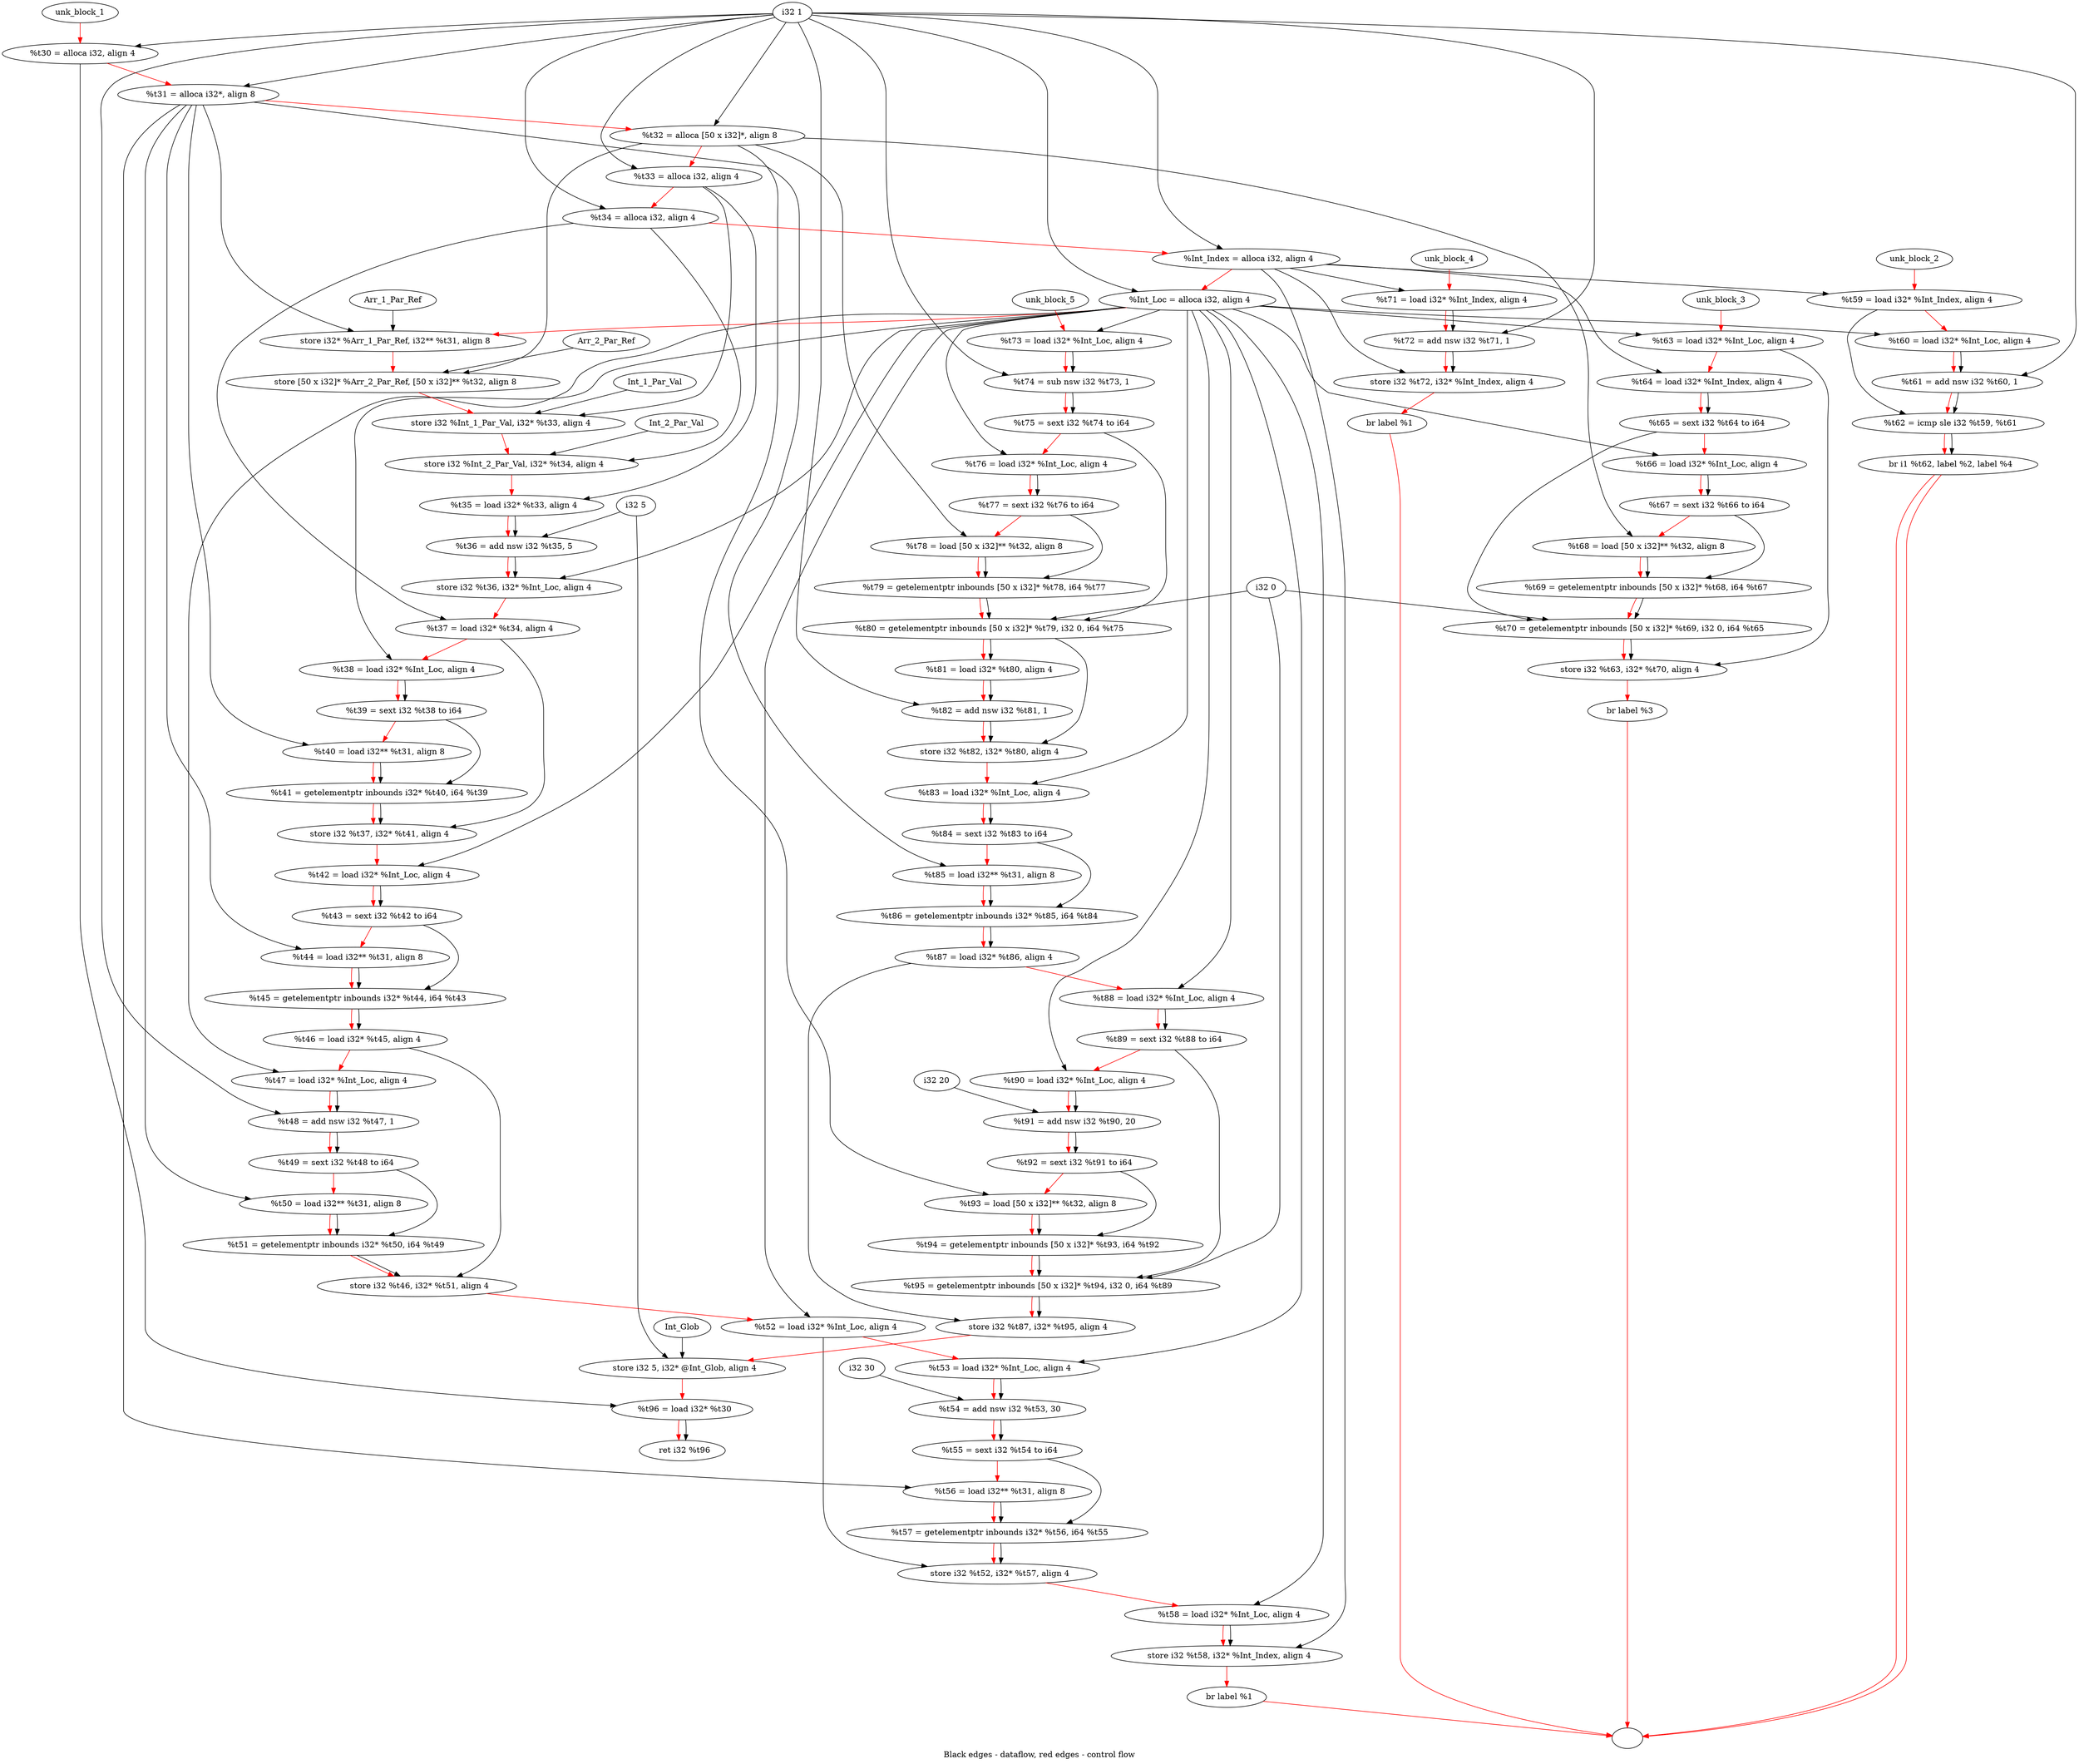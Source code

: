 digraph G {
compound=true
label="Black edges - dataflow, red edges - control flow"
"t30" [label="  %t30 = alloca i32, align 4"]
"t31" [label="  %t31 = alloca i32*, align 8"]
"t32" [label="  %t32 = alloca [50 x i32]*, align 8"]
"t33" [label="  %t33 = alloca i32, align 4"]
"t34" [label="  %t34 = alloca i32, align 4"]
"Int_Index" [label="  %Int_Index = alloca i32, align 4"]
"Int_Loc" [label="  %Int_Loc = alloca i32, align 4"]
"_1" [label="  store i32* %Arr_1_Par_Ref, i32** %t31, align 8"]
"_2" [label="  store [50 x i32]* %Arr_2_Par_Ref, [50 x i32]** %t32, align 8"]
"_3" [label="  store i32 %Int_1_Par_Val, i32* %t33, align 4"]
"_4" [label="  store i32 %Int_2_Par_Val, i32* %t34, align 4"]
"t35" [label="  %t35 = load i32* %t33, align 4"]
"t36" [label="  %t36 = add nsw i32 %t35, 5"]
"_5" [label="  store i32 %t36, i32* %Int_Loc, align 4"]
"t37" [label="  %t37 = load i32* %t34, align 4"]
"t38" [label="  %t38 = load i32* %Int_Loc, align 4"]
"t39" [label="  %t39 = sext i32 %t38 to i64"]
"t40" [label="  %t40 = load i32** %t31, align 8"]
"t41" [label="  %t41 = getelementptr inbounds i32* %t40, i64 %t39"]
"_6" [label="  store i32 %t37, i32* %t41, align 4"]
"t42" [label="  %t42 = load i32* %Int_Loc, align 4"]
"t43" [label="  %t43 = sext i32 %t42 to i64"]
"t44" [label="  %t44 = load i32** %t31, align 8"]
"t45" [label="  %t45 = getelementptr inbounds i32* %t44, i64 %t43"]
"t46" [label="  %t46 = load i32* %t45, align 4"]
"t47" [label="  %t47 = load i32* %Int_Loc, align 4"]
"t48" [label="  %t48 = add nsw i32 %t47, 1"]
"t49" [label="  %t49 = sext i32 %t48 to i64"]
"t50" [label="  %t50 = load i32** %t31, align 8"]
"t51" [label="  %t51 = getelementptr inbounds i32* %t50, i64 %t49"]
"_7" [label="  store i32 %t46, i32* %t51, align 4"]
"t52" [label="  %t52 = load i32* %Int_Loc, align 4"]
"t53" [label="  %t53 = load i32* %Int_Loc, align 4"]
"t54" [label="  %t54 = add nsw i32 %t53, 30"]
"t55" [label="  %t55 = sext i32 %t54 to i64"]
"t56" [label="  %t56 = load i32** %t31, align 8"]
"t57" [label="  %t57 = getelementptr inbounds i32* %t56, i64 %t55"]
"_8" [label="  store i32 %t52, i32* %t57, align 4"]
"t58" [label="  %t58 = load i32* %Int_Loc, align 4"]
"_9" [label="  store i32 %t58, i32* %Int_Index, align 4"]
"_10" [label="  br label %1"]
"unk_block_1" -> "t30"[color=red]
"i32 1" -> "t30"
"t30" -> "t31"[color=red weight=2]
"i32 1" -> "t31"
"t31" -> "t32"[color=red weight=2]
"i32 1" -> "t32"
"t32" -> "t33"[color=red weight=2]
"i32 1" -> "t33"
"t33" -> "t34"[color=red weight=2]
"i32 1" -> "t34"
"t34" -> "Int_Index"[color=red weight=2]
"i32 1" -> "Int_Index"
"Int_Index" -> "Int_Loc"[color=red weight=2]
"i32 1" -> "Int_Loc"
"Int_Loc" -> "_1"[color=red weight=2]
"Arr_1_Par_Ref" -> "_1"
"t31" -> "_1"
"_1" -> "_2"[color=red weight=2]
"Arr_2_Par_Ref" -> "_2"
"t32" -> "_2"
"_2" -> "_3"[color=red weight=2]
"Int_1_Par_Val" -> "_3"
"t33" -> "_3"
"_3" -> "_4"[color=red weight=2]
"Int_2_Par_Val" -> "_4"
"t34" -> "_4"
"_4" -> "t35"[color=red weight=2]
"t33" -> "t35"
"t35" -> "t36"[color=red weight=2]
"t35" -> "t36"
"i32 5" -> "t36"
"t36" -> "_5"[color=red weight=2]
"t36" -> "_5"
"Int_Loc" -> "_5"
"_5" -> "t37"[color=red weight=2]
"t34" -> "t37"
"t37" -> "t38"[color=red weight=2]
"Int_Loc" -> "t38"
"t38" -> "t39"[color=red weight=2]
"t38" -> "t39"
"t39" -> "t40"[color=red weight=2]
"t31" -> "t40"
"t40" -> "t41"[color=red weight=2]
"t40" -> "t41"
"t39" -> "t41"
"t41" -> "_6"[color=red weight=2]
"t37" -> "_6"
"t41" -> "_6"
"_6" -> "t42"[color=red weight=2]
"Int_Loc" -> "t42"
"t42" -> "t43"[color=red weight=2]
"t42" -> "t43"
"t43" -> "t44"[color=red weight=2]
"t31" -> "t44"
"t44" -> "t45"[color=red weight=2]
"t44" -> "t45"
"t43" -> "t45"
"t45" -> "t46"[color=red weight=2]
"t45" -> "t46"
"t46" -> "t47"[color=red weight=2]
"Int_Loc" -> "t47"
"t47" -> "t48"[color=red weight=2]
"t47" -> "t48"
"i32 1" -> "t48"
"t48" -> "t49"[color=red weight=2]
"t48" -> "t49"
"t49" -> "t50"[color=red weight=2]
"t31" -> "t50"
"t50" -> "t51"[color=red weight=2]
"t50" -> "t51"
"t49" -> "t51"
"t51" -> "_7"[color=red weight=2]
"t46" -> "_7"
"t51" -> "_7"
"_7" -> "t52"[color=red weight=2]
"Int_Loc" -> "t52"
"t52" -> "t53"[color=red weight=2]
"Int_Loc" -> "t53"
"t53" -> "t54"[color=red weight=2]
"t53" -> "t54"
"i32 30" -> "t54"
"t54" -> "t55"[color=red weight=2]
"t54" -> "t55"
"t55" -> "t56"[color=red weight=2]
"t31" -> "t56"
"t56" -> "t57"[color=red weight=2]
"t56" -> "t57"
"t55" -> "t57"
"t57" -> "_8"[color=red weight=2]
"t52" -> "_8"
"t57" -> "_8"
"_8" -> "t58"[color=red weight=2]
"Int_Loc" -> "t58"
"t58" -> "_9"[color=red weight=2]
"t58" -> "_9"
"Int_Index" -> "_9"
"_9" -> "_10"[color=red weight=2]
"_10" -> ""[color=red]

"t59" [label="  %t59 = load i32* %Int_Index, align 4"]
"t60" [label="  %t60 = load i32* %Int_Loc, align 4"]
"t61" [label="  %t61 = add nsw i32 %t60, 1"]
"t62" [label="  %t62 = icmp sle i32 %t59, %t61"]
"_11" [label="  br i1 %t62, label %2, label %4"]
"unk_block_2" -> "t59"[color=red]
"Int_Index" -> "t59"
"t59" -> "t60"[color=red weight=2]
"Int_Loc" -> "t60"
"t60" -> "t61"[color=red weight=2]
"t60" -> "t61"
"i32 1" -> "t61"
"t61" -> "t62"[color=red weight=2]
"t59" -> "t62"
"t61" -> "t62"
"t62" -> "_11"[color=red weight=2]
"t62" -> "_11"
"_11" -> ""[color=red]
"_11" -> ""[color=red]

"t63" [label="  %t63 = load i32* %Int_Loc, align 4"]
"t64" [label="  %t64 = load i32* %Int_Index, align 4"]
"t65" [label="  %t65 = sext i32 %t64 to i64"]
"t66" [label="  %t66 = load i32* %Int_Loc, align 4"]
"t67" [label="  %t67 = sext i32 %t66 to i64"]
"t68" [label="  %t68 = load [50 x i32]** %t32, align 8"]
"t69" [label="  %t69 = getelementptr inbounds [50 x i32]* %t68, i64 %t67"]
"t70" [label="  %t70 = getelementptr inbounds [50 x i32]* %t69, i32 0, i64 %t65"]
"_12" [label="  store i32 %t63, i32* %t70, align 4"]
"_13" [label="  br label %3"]
"unk_block_3" -> "t63"[color=red]
"Int_Loc" -> "t63"
"t63" -> "t64"[color=red weight=2]
"Int_Index" -> "t64"
"t64" -> "t65"[color=red weight=2]
"t64" -> "t65"
"t65" -> "t66"[color=red weight=2]
"Int_Loc" -> "t66"
"t66" -> "t67"[color=red weight=2]
"t66" -> "t67"
"t67" -> "t68"[color=red weight=2]
"t32" -> "t68"
"t68" -> "t69"[color=red weight=2]
"t68" -> "t69"
"t67" -> "t69"
"t69" -> "t70"[color=red weight=2]
"t69" -> "t70"
"i32 0" -> "t70"
"t65" -> "t70"
"t70" -> "_12"[color=red weight=2]
"t63" -> "_12"
"t70" -> "_12"
"_12" -> "_13"[color=red weight=2]
"_13" -> ""[color=red]

"t71" [label="  %t71 = load i32* %Int_Index, align 4"]
"t72" [label="  %t72 = add nsw i32 %t71, 1"]
"_14" [label="  store i32 %t72, i32* %Int_Index, align 4"]
"_15" [label="  br label %1"]
"unk_block_4" -> "t71"[color=red]
"Int_Index" -> "t71"
"t71" -> "t72"[color=red weight=2]
"t71" -> "t72"
"i32 1" -> "t72"
"t72" -> "_14"[color=red weight=2]
"t72" -> "_14"
"Int_Index" -> "_14"
"_14" -> "_15"[color=red weight=2]
"_15" -> ""[color=red]

"t73" [label="  %t73 = load i32* %Int_Loc, align 4"]
"t74" [label="  %t74 = sub nsw i32 %t73, 1"]
"t75" [label="  %t75 = sext i32 %t74 to i64"]
"t76" [label="  %t76 = load i32* %Int_Loc, align 4"]
"t77" [label="  %t77 = sext i32 %t76 to i64"]
"t78" [label="  %t78 = load [50 x i32]** %t32, align 8"]
"t79" [label="  %t79 = getelementptr inbounds [50 x i32]* %t78, i64 %t77"]
"t80" [label="  %t80 = getelementptr inbounds [50 x i32]* %t79, i32 0, i64 %t75"]
"t81" [label="  %t81 = load i32* %t80, align 4"]
"t82" [label="  %t82 = add nsw i32 %t81, 1"]
"_16" [label="  store i32 %t82, i32* %t80, align 4"]
"t83" [label="  %t83 = load i32* %Int_Loc, align 4"]
"t84" [label="  %t84 = sext i32 %t83 to i64"]
"t85" [label="  %t85 = load i32** %t31, align 8"]
"t86" [label="  %t86 = getelementptr inbounds i32* %t85, i64 %t84"]
"t87" [label="  %t87 = load i32* %t86, align 4"]
"t88" [label="  %t88 = load i32* %Int_Loc, align 4"]
"t89" [label="  %t89 = sext i32 %t88 to i64"]
"t90" [label="  %t90 = load i32* %Int_Loc, align 4"]
"t91" [label="  %t91 = add nsw i32 %t90, 20"]
"t92" [label="  %t92 = sext i32 %t91 to i64"]
"t93" [label="  %t93 = load [50 x i32]** %t32, align 8"]
"t94" [label="  %t94 = getelementptr inbounds [50 x i32]* %t93, i64 %t92"]
"t95" [label="  %t95 = getelementptr inbounds [50 x i32]* %t94, i32 0, i64 %t89"]
"_17" [label="  store i32 %t87, i32* %t95, align 4"]
"_18" [label="  store i32 5, i32* @Int_Glob, align 4"]
"t96" [label="  %t96 = load i32* %t30"]
"_19" [label="  ret i32 %t96"]
"unk_block_5" -> "t73"[color=red]
"Int_Loc" -> "t73"
"t73" -> "t74"[color=red weight=2]
"t73" -> "t74"
"i32 1" -> "t74"
"t74" -> "t75"[color=red weight=2]
"t74" -> "t75"
"t75" -> "t76"[color=red weight=2]
"Int_Loc" -> "t76"
"t76" -> "t77"[color=red weight=2]
"t76" -> "t77"
"t77" -> "t78"[color=red weight=2]
"t32" -> "t78"
"t78" -> "t79"[color=red weight=2]
"t78" -> "t79"
"t77" -> "t79"
"t79" -> "t80"[color=red weight=2]
"t79" -> "t80"
"i32 0" -> "t80"
"t75" -> "t80"
"t80" -> "t81"[color=red weight=2]
"t80" -> "t81"
"t81" -> "t82"[color=red weight=2]
"t81" -> "t82"
"i32 1" -> "t82"
"t82" -> "_16"[color=red weight=2]
"t82" -> "_16"
"t80" -> "_16"
"_16" -> "t83"[color=red weight=2]
"Int_Loc" -> "t83"
"t83" -> "t84"[color=red weight=2]
"t83" -> "t84"
"t84" -> "t85"[color=red weight=2]
"t31" -> "t85"
"t85" -> "t86"[color=red weight=2]
"t85" -> "t86"
"t84" -> "t86"
"t86" -> "t87"[color=red weight=2]
"t86" -> "t87"
"t87" -> "t88"[color=red weight=2]
"Int_Loc" -> "t88"
"t88" -> "t89"[color=red weight=2]
"t88" -> "t89"
"t89" -> "t90"[color=red weight=2]
"Int_Loc" -> "t90"
"t90" -> "t91"[color=red weight=2]
"t90" -> "t91"
"i32 20" -> "t91"
"t91" -> "t92"[color=red weight=2]
"t91" -> "t92"
"t92" -> "t93"[color=red weight=2]
"t32" -> "t93"
"t93" -> "t94"[color=red weight=2]
"t93" -> "t94"
"t92" -> "t94"
"t94" -> "t95"[color=red weight=2]
"t94" -> "t95"
"i32 0" -> "t95"
"t89" -> "t95"
"t95" -> "_17"[color=red weight=2]
"t87" -> "_17"
"t95" -> "_17"
"_17" -> "_18"[color=red weight=2]
"i32 5" -> "_18"
"Int_Glob" -> "_18"
"_18" -> "t96"[color=red weight=2]
"t30" -> "t96"
"t96" -> "_19"[color=red weight=2]
"t96" -> "_19"

}
